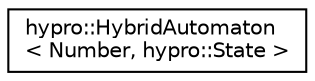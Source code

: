 digraph "Graphical Class Hierarchy"
{
  edge [fontname="Helvetica",fontsize="10",labelfontname="Helvetica",labelfontsize="10"];
  node [fontname="Helvetica",fontsize="10",shape=record];
  rankdir="LR";
  Node1 [label="hypro::HybridAutomaton\l\< Number, hypro::State \>",height=0.2,width=0.4,color="black", fillcolor="white", style="filled",URL="$classhypro_1_1HybridAutomaton.html"];
}

